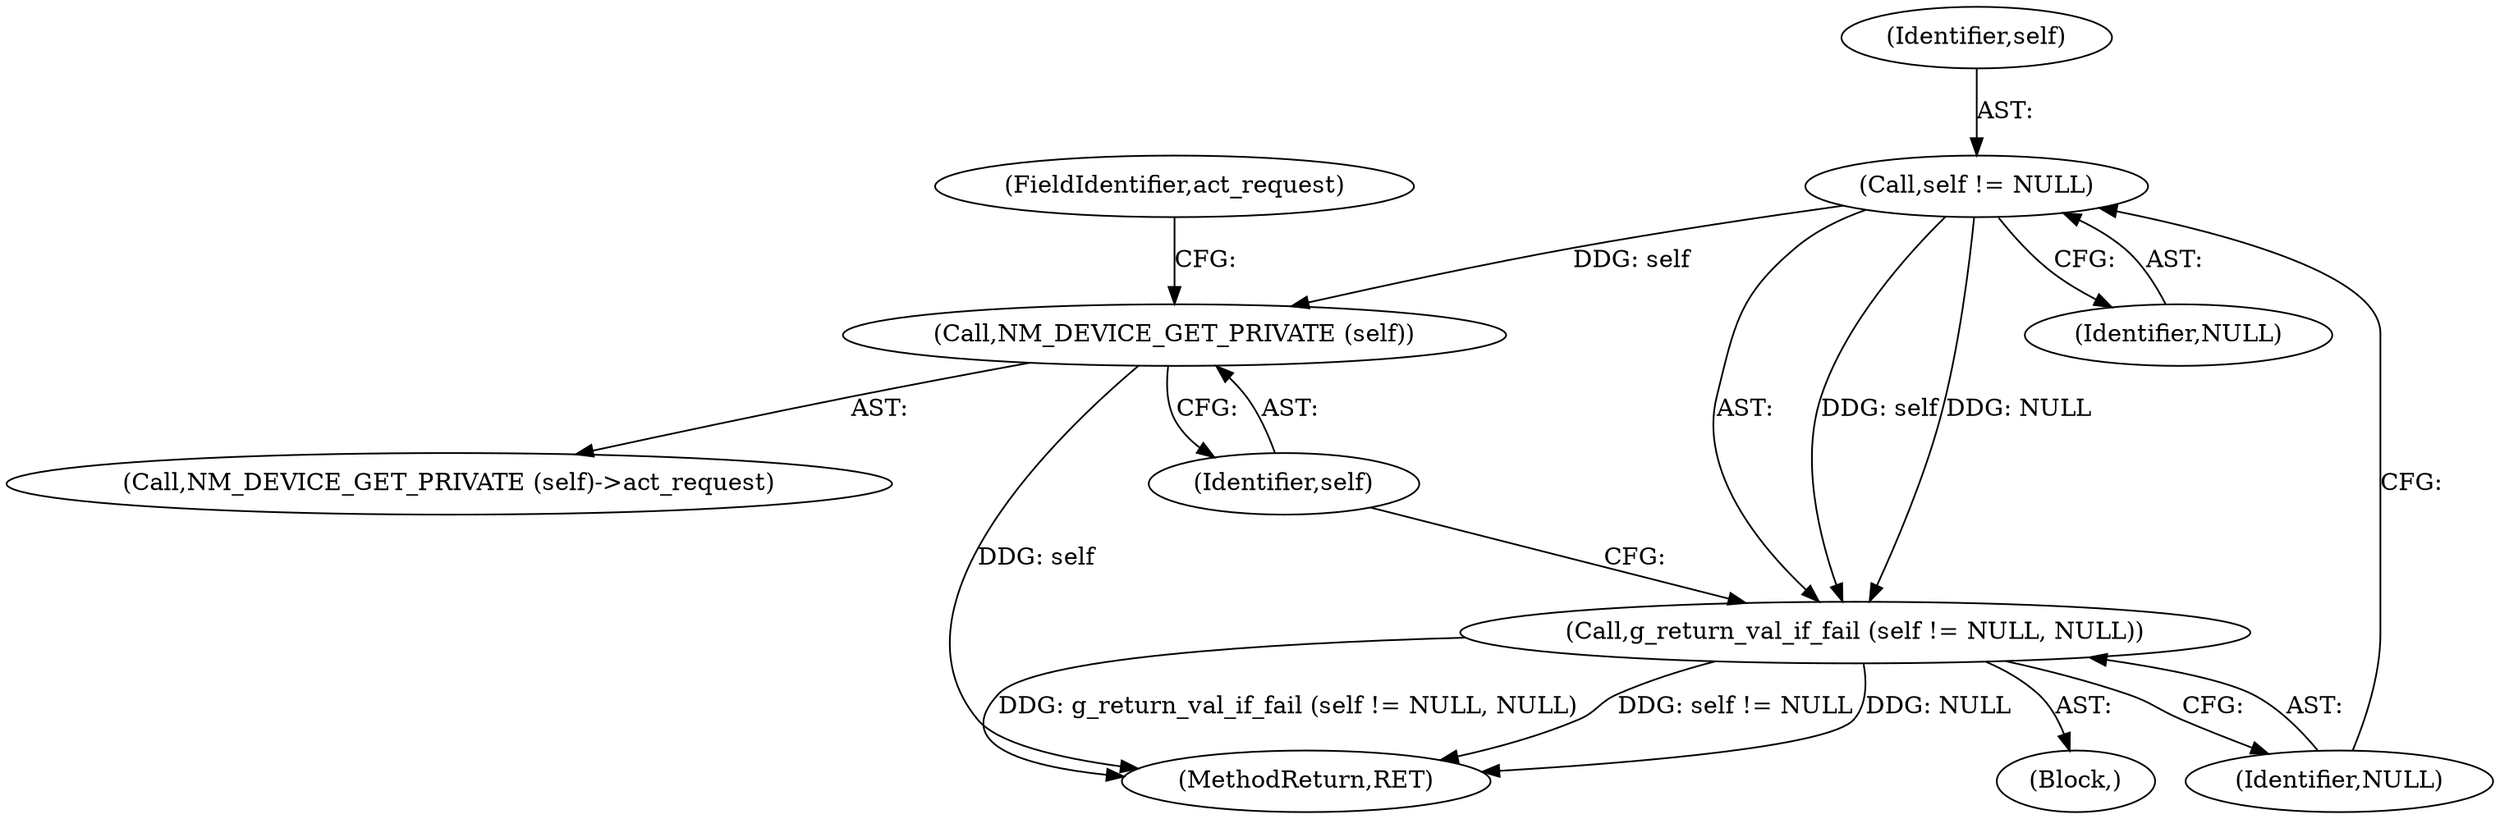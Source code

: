 digraph "0_NetworkManager_d5fc88e573fa58b93034b04d35a2454f5d28cad9@pointer" {
"1000808" [label="(Call,self != NULL)"];
"1000807" [label="(Call,g_return_val_if_fail (self != NULL, NULL))"];
"1000814" [label="(Call,NM_DEVICE_GET_PRIVATE (self))"];
"1000806" [label="(Block,)"];
"1000813" [label="(Call,NM_DEVICE_GET_PRIVATE (self)->act_request)"];
"1000808" [label="(Call,self != NULL)"];
"1000810" [label="(Identifier,NULL)"];
"1007368" [label="(MethodReturn,RET)"];
"1000809" [label="(Identifier,self)"];
"1000814" [label="(Call,NM_DEVICE_GET_PRIVATE (self))"];
"1000807" [label="(Call,g_return_val_if_fail (self != NULL, NULL))"];
"1000811" [label="(Identifier,NULL)"];
"1000816" [label="(FieldIdentifier,act_request)"];
"1000815" [label="(Identifier,self)"];
"1000808" -> "1000807"  [label="AST: "];
"1000808" -> "1000810"  [label="CFG: "];
"1000809" -> "1000808"  [label="AST: "];
"1000810" -> "1000808"  [label="AST: "];
"1000811" -> "1000808"  [label="CFG: "];
"1000808" -> "1000807"  [label="DDG: self"];
"1000808" -> "1000807"  [label="DDG: NULL"];
"1000808" -> "1000814"  [label="DDG: self"];
"1000807" -> "1000806"  [label="AST: "];
"1000807" -> "1000811"  [label="CFG: "];
"1000811" -> "1000807"  [label="AST: "];
"1000815" -> "1000807"  [label="CFG: "];
"1000807" -> "1007368"  [label="DDG: g_return_val_if_fail (self != NULL, NULL)"];
"1000807" -> "1007368"  [label="DDG: self != NULL"];
"1000807" -> "1007368"  [label="DDG: NULL"];
"1000814" -> "1000813"  [label="AST: "];
"1000814" -> "1000815"  [label="CFG: "];
"1000815" -> "1000814"  [label="AST: "];
"1000816" -> "1000814"  [label="CFG: "];
"1000814" -> "1007368"  [label="DDG: self"];
}
